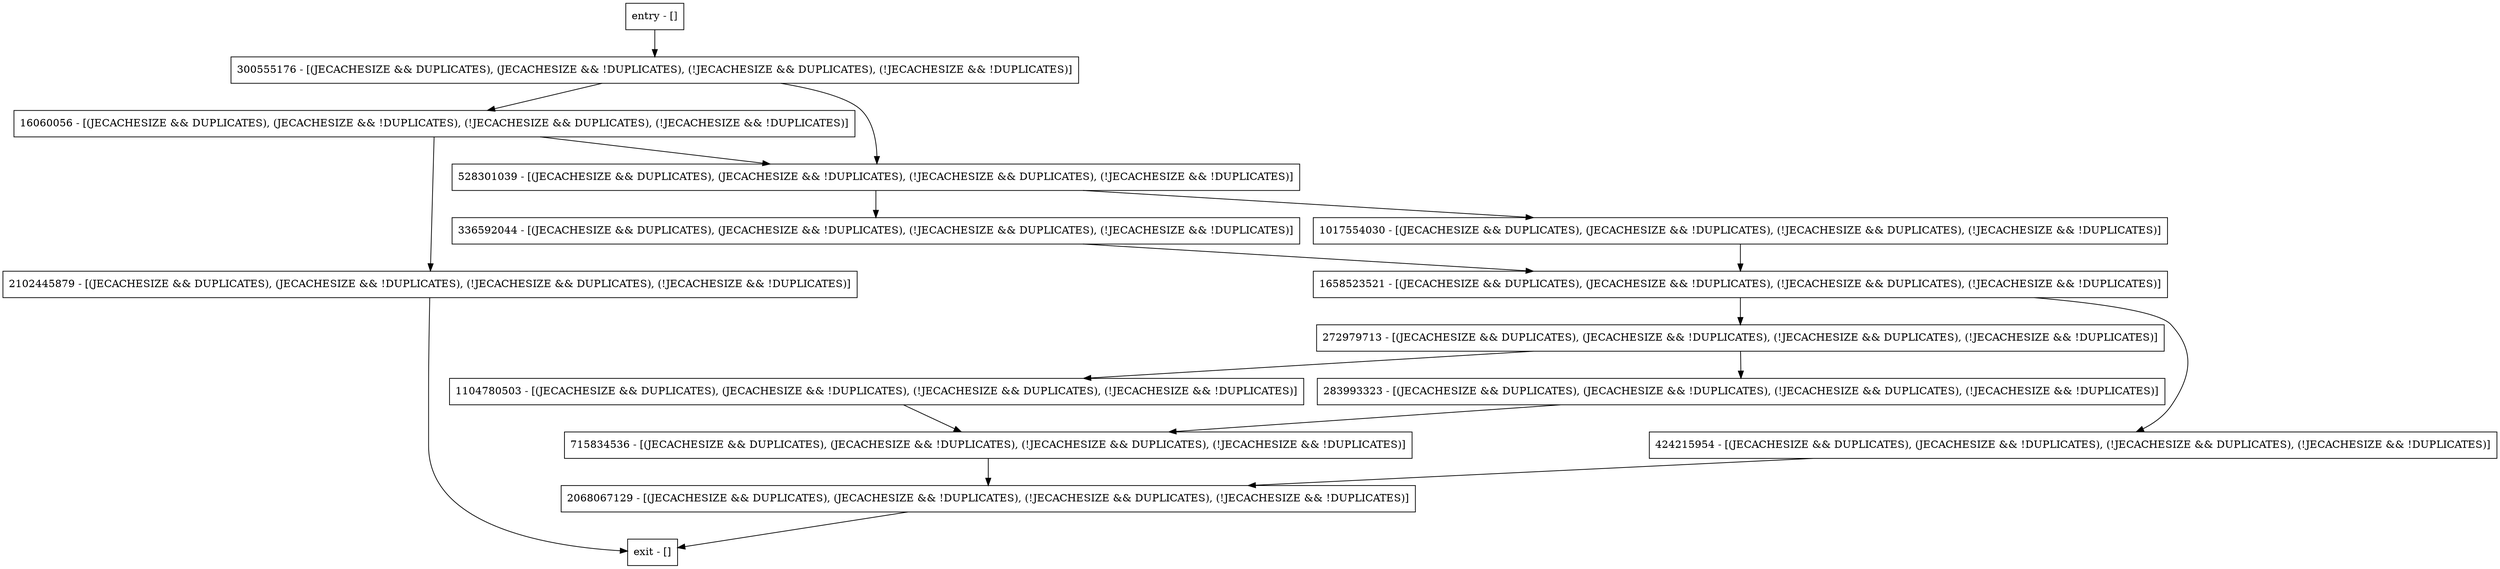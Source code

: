 digraph updateRecord {
node [shape=record];
336592044 [label="336592044 - [(JECACHESIZE && DUPLICATES), (JECACHESIZE && !DUPLICATES), (!JECACHESIZE && DUPLICATES), (!JECACHESIZE && !DUPLICATES)]"];
2068067129 [label="2068067129 - [(JECACHESIZE && DUPLICATES), (JECACHESIZE && !DUPLICATES), (!JECACHESIZE && DUPLICATES), (!JECACHESIZE && !DUPLICATES)]"];
1658523521 [label="1658523521 - [(JECACHESIZE && DUPLICATES), (JECACHESIZE && !DUPLICATES), (!JECACHESIZE && DUPLICATES), (!JECACHESIZE && !DUPLICATES)]"];
1104780503 [label="1104780503 - [(JECACHESIZE && DUPLICATES), (JECACHESIZE && !DUPLICATES), (!JECACHESIZE && DUPLICATES), (!JECACHESIZE && !DUPLICATES)]"];
16060056 [label="16060056 - [(JECACHESIZE && DUPLICATES), (JECACHESIZE && !DUPLICATES), (!JECACHESIZE && DUPLICATES), (!JECACHESIZE && !DUPLICATES)]"];
272979713 [label="272979713 - [(JECACHESIZE && DUPLICATES), (JECACHESIZE && !DUPLICATES), (!JECACHESIZE && DUPLICATES), (!JECACHESIZE && !DUPLICATES)]"];
entry [label="entry - []"];
exit [label="exit - []"];
283993323 [label="283993323 - [(JECACHESIZE && DUPLICATES), (JECACHESIZE && !DUPLICATES), (!JECACHESIZE && DUPLICATES), (!JECACHESIZE && !DUPLICATES)]"];
300555176 [label="300555176 - [(JECACHESIZE && DUPLICATES), (JECACHESIZE && !DUPLICATES), (!JECACHESIZE && DUPLICATES), (!JECACHESIZE && !DUPLICATES)]"];
715834536 [label="715834536 - [(JECACHESIZE && DUPLICATES), (JECACHESIZE && !DUPLICATES), (!JECACHESIZE && DUPLICATES), (!JECACHESIZE && !DUPLICATES)]"];
2102445879 [label="2102445879 - [(JECACHESIZE && DUPLICATES), (JECACHESIZE && !DUPLICATES), (!JECACHESIZE && DUPLICATES), (!JECACHESIZE && !DUPLICATES)]"];
528301039 [label="528301039 - [(JECACHESIZE && DUPLICATES), (JECACHESIZE && !DUPLICATES), (!JECACHESIZE && DUPLICATES), (!JECACHESIZE && !DUPLICATES)]"];
1017554030 [label="1017554030 - [(JECACHESIZE && DUPLICATES), (JECACHESIZE && !DUPLICATES), (!JECACHESIZE && DUPLICATES), (!JECACHESIZE && !DUPLICATES)]"];
424215954 [label="424215954 - [(JECACHESIZE && DUPLICATES), (JECACHESIZE && !DUPLICATES), (!JECACHESIZE && DUPLICATES), (!JECACHESIZE && !DUPLICATES)]"];
entry;
exit;
336592044 -> 1658523521;
2068067129 -> exit;
1658523521 -> 272979713;
1658523521 -> 424215954;
1104780503 -> 715834536;
16060056 -> 2102445879;
16060056 -> 528301039;
272979713 -> 283993323;
272979713 -> 1104780503;
entry -> 300555176;
283993323 -> 715834536;
300555176 -> 528301039;
300555176 -> 16060056;
715834536 -> 2068067129;
2102445879 -> exit;
528301039 -> 336592044;
528301039 -> 1017554030;
1017554030 -> 1658523521;
424215954 -> 2068067129;
}
